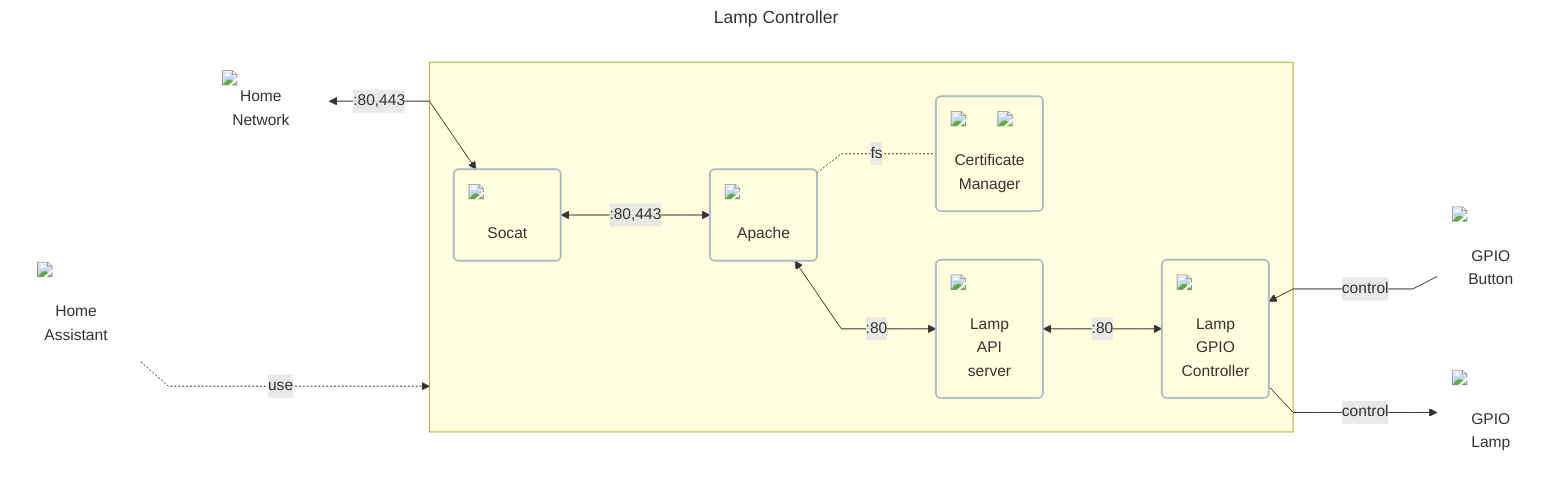---
title: Lamp Controller
---
%%{ init : { "theme" : "default", "flowchart" : { "curve" : "linear" }}}%%

flowchart LR
    classDef default fill:#00000000,stroke:#00000000,stroke-width:0px;
    classDef component fill:#00000000,stroke:#aabbccff,stroke-width:2px;
    classDef section fill:#00000000,stroke:#aabbccff,stroke-width:3px;

    home_network["<img src='../../../../icons/network.png' style='min-width:80px;max-width:80px' />Home<br />Network"]
    home_assistant["<img src='../../../../icons/home-assistant.png' style='min-width:80px;max-width:80px' /><br />Home<br />Assistant"]

    subgraph app_wrapper[" "]
        socket_proxy("<img src='../../../../icons/ingress.png' style='min-width:80px;max-width:80px' /><br />Socat")
        http_proxy("<img src='../../../../icons/apache.png' style='min-width:80px;max-width:80px' /><br />Apache")
        certificate_manager("<img src='../../../../icons/cronjob.png' style='min-width:32px;max-width:32px;position:absolute;top:0;right:0' /><img src='../../../../icons/lets-encrypt.png' style='min-width:80px;max-width:80px' /><br />Certificate<br />Manager")
        app_1("<img src='../../../../icons/placeholder.png' style='min-width:80px;max-width:80px' /><br />Lamp<br />API<br />server")
        app_2("<img src='../../../../icons/placeholder.png' style='min-width:80px;max-width:80px' /><br />Lamp<br />GPIO<br />Controller")

        class app_1 component
        class app_2 component
        class certificate_manager component
        class http_proxy component
        class socket_proxy component

        socket_proxy <--->|:80,443| http_proxy <--->|:80| app_1 <--->|:80| app_2
        http_proxy -..-|fs| certificate_manager
    end
    class app_wrapper section

    gpio_button("<img src='../../../../icons/button.png' style='min-width:80px;max-width:80px' /><br />GPIO<br />Button")
    gpio_lamp("<img src='../../../../icons/lightbulb.png' style='min-width:80px;max-width:80px' /><br />GPIO<br />Lamp")

    app_2 ~~~ gpio_button --->|control| app_2
    app_2 --->|control| gpio_lamp

    home_network <-->|:80,443| socket_proxy
    home_assistant ~~~ socket_proxy
    home_assistant -..->|use| app_wrapper